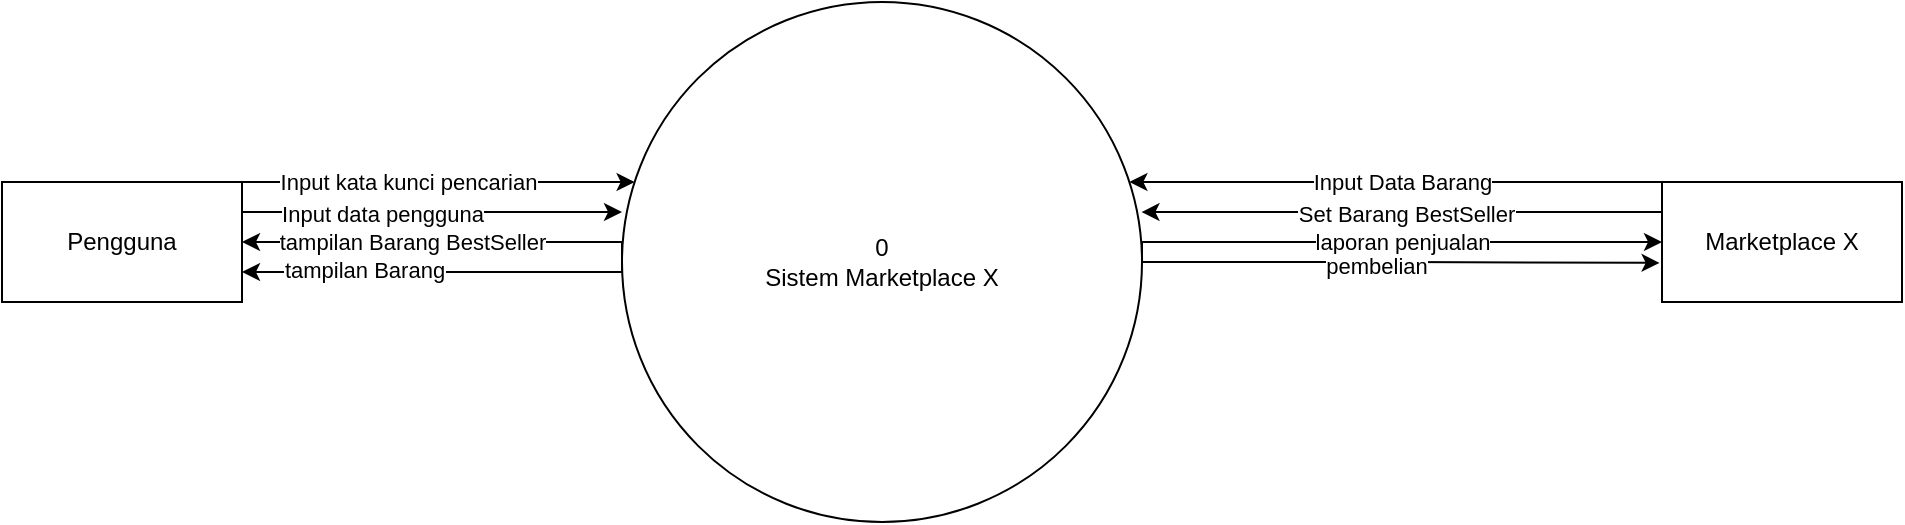 <mxfile version="21.3.5" type="github">
  <diagram name="Page-1" id="tpmByCaDcH8hHJSNYRYN">
    <mxGraphModel dx="1194" dy="764" grid="1" gridSize="10" guides="1" tooltips="1" connect="1" arrows="1" fold="1" page="1" pageScale="1" pageWidth="1920" pageHeight="1200" math="0" shadow="0">
      <root>
        <mxCell id="0" />
        <mxCell id="1" parent="0" />
        <mxCell id="-zgQXBSkHW-0xkpqR_4G-22" style="edgeStyle=orthogonalEdgeStyle;rounded=0;orthogonalLoop=1;jettySize=auto;html=1;exitX=0;exitY=0.5;exitDx=0;exitDy=0;entryX=1;entryY=0.5;entryDx=0;entryDy=0;" edge="1" parent="1" source="-zgQXBSkHW-0xkpqR_4G-2" target="-zgQXBSkHW-0xkpqR_4G-3">
          <mxGeometry relative="1" as="geometry">
            <Array as="points">
              <mxPoint x="810" y="440" />
            </Array>
          </mxGeometry>
        </mxCell>
        <mxCell id="-zgQXBSkHW-0xkpqR_4G-23" value="&lt;div&gt;tampilan Barang BestSeller&lt;br&gt;&lt;/div&gt;" style="edgeLabel;html=1;align=center;verticalAlign=middle;resizable=0;points=[];" vertex="1" connectable="0" parent="-zgQXBSkHW-0xkpqR_4G-22">
          <mxGeometry x="0.721" y="1" relative="1" as="geometry">
            <mxPoint x="57" y="-1" as="offset" />
          </mxGeometry>
        </mxCell>
        <mxCell id="-zgQXBSkHW-0xkpqR_4G-25" style="edgeStyle=orthogonalEdgeStyle;rounded=0;orthogonalLoop=1;jettySize=auto;html=1;exitX=0;exitY=0.5;exitDx=0;exitDy=0;entryX=1;entryY=0.75;entryDx=0;entryDy=0;" edge="1" parent="1" source="-zgQXBSkHW-0xkpqR_4G-2" target="-zgQXBSkHW-0xkpqR_4G-3">
          <mxGeometry relative="1" as="geometry">
            <Array as="points">
              <mxPoint x="810" y="455" />
            </Array>
          </mxGeometry>
        </mxCell>
        <mxCell id="-zgQXBSkHW-0xkpqR_4G-26" value="tampilan Barang" style="edgeLabel;html=1;align=center;verticalAlign=middle;resizable=0;points=[];" vertex="1" connectable="0" parent="-zgQXBSkHW-0xkpqR_4G-25">
          <mxGeometry x="0.021" y="-1" relative="1" as="geometry">
            <mxPoint x="-35" as="offset" />
          </mxGeometry>
        </mxCell>
        <mxCell id="-zgQXBSkHW-0xkpqR_4G-28" style="edgeStyle=orthogonalEdgeStyle;rounded=0;orthogonalLoop=1;jettySize=auto;html=1;exitX=1;exitY=0.5;exitDx=0;exitDy=0;" edge="1" parent="1" source="-zgQXBSkHW-0xkpqR_4G-2">
          <mxGeometry relative="1" as="geometry">
            <mxPoint x="1330" y="440" as="targetPoint" />
            <Array as="points">
              <mxPoint x="1070" y="440" />
              <mxPoint x="1330" y="440" />
            </Array>
          </mxGeometry>
        </mxCell>
        <mxCell id="-zgQXBSkHW-0xkpqR_4G-32" value="laporan penjualan" style="edgeLabel;html=1;align=center;verticalAlign=middle;resizable=0;points=[];" vertex="1" connectable="0" parent="-zgQXBSkHW-0xkpqR_4G-28">
          <mxGeometry x="0.224" y="1" relative="1" as="geometry">
            <mxPoint x="-25" y="1" as="offset" />
          </mxGeometry>
        </mxCell>
        <mxCell id="-zgQXBSkHW-0xkpqR_4G-34" style="edgeStyle=orthogonalEdgeStyle;rounded=0;orthogonalLoop=1;jettySize=auto;html=1;exitX=1;exitY=0.5;exitDx=0;exitDy=0;entryX=-0.01;entryY=0.674;entryDx=0;entryDy=0;entryPerimeter=0;" edge="1" parent="1" source="-zgQXBSkHW-0xkpqR_4G-2" target="-zgQXBSkHW-0xkpqR_4G-4">
          <mxGeometry relative="1" as="geometry">
            <Array as="points">
              <mxPoint x="1200" y="450" />
            </Array>
          </mxGeometry>
        </mxCell>
        <mxCell id="-zgQXBSkHW-0xkpqR_4G-35" value="pembelian" style="edgeLabel;html=1;align=center;verticalAlign=middle;resizable=0;points=[];" vertex="1" connectable="0" parent="-zgQXBSkHW-0xkpqR_4G-34">
          <mxGeometry x="-0.096" y="-2" relative="1" as="geometry">
            <mxPoint as="offset" />
          </mxGeometry>
        </mxCell>
        <mxCell id="-zgQXBSkHW-0xkpqR_4G-2" value="0&lt;br&gt;Sistem Marketplace X" style="ellipse;whiteSpace=wrap;html=1;aspect=fixed;" vertex="1" parent="1">
          <mxGeometry x="810" y="320" width="260" height="260" as="geometry" />
        </mxCell>
        <mxCell id="-zgQXBSkHW-0xkpqR_4G-7" style="edgeStyle=orthogonalEdgeStyle;rounded=0;orthogonalLoop=1;jettySize=auto;html=1;exitX=1;exitY=0;exitDx=0;exitDy=0;" edge="1" parent="1" source="-zgQXBSkHW-0xkpqR_4G-3" target="-zgQXBSkHW-0xkpqR_4G-2">
          <mxGeometry relative="1" as="geometry">
            <Array as="points">
              <mxPoint x="720" y="410" />
              <mxPoint x="720" y="410" />
            </Array>
          </mxGeometry>
        </mxCell>
        <mxCell id="-zgQXBSkHW-0xkpqR_4G-13" value="Input kata kunci pencarian" style="edgeLabel;html=1;align=center;verticalAlign=middle;resizable=0;points=[];" vertex="1" connectable="0" parent="-zgQXBSkHW-0xkpqR_4G-7">
          <mxGeometry x="-0.153" y="-2" relative="1" as="geometry">
            <mxPoint y="-2" as="offset" />
          </mxGeometry>
        </mxCell>
        <mxCell id="-zgQXBSkHW-0xkpqR_4G-15" style="edgeStyle=orthogonalEdgeStyle;rounded=0;orthogonalLoop=1;jettySize=auto;html=1;exitX=1;exitY=0.25;exitDx=0;exitDy=0;entryX=0;entryY=0.404;entryDx=0;entryDy=0;entryPerimeter=0;" edge="1" parent="1" source="-zgQXBSkHW-0xkpqR_4G-3" target="-zgQXBSkHW-0xkpqR_4G-2">
          <mxGeometry relative="1" as="geometry" />
        </mxCell>
        <mxCell id="-zgQXBSkHW-0xkpqR_4G-16" value="Input data pengguna" style="edgeLabel;html=1;align=center;verticalAlign=middle;resizable=0;points=[];" vertex="1" connectable="0" parent="-zgQXBSkHW-0xkpqR_4G-15">
          <mxGeometry x="0.011" y="-1" relative="1" as="geometry">
            <mxPoint x="-26" as="offset" />
          </mxGeometry>
        </mxCell>
        <mxCell id="-zgQXBSkHW-0xkpqR_4G-3" value="Pengguna" style="rounded=0;whiteSpace=wrap;html=1;" vertex="1" parent="1">
          <mxGeometry x="500" y="410" width="120" height="60" as="geometry" />
        </mxCell>
        <mxCell id="-zgQXBSkHW-0xkpqR_4G-11" style="edgeStyle=orthogonalEdgeStyle;rounded=0;orthogonalLoop=1;jettySize=auto;html=1;exitX=0;exitY=0;exitDx=0;exitDy=0;" edge="1" parent="1" source="-zgQXBSkHW-0xkpqR_4G-4" target="-zgQXBSkHW-0xkpqR_4G-2">
          <mxGeometry relative="1" as="geometry">
            <Array as="points">
              <mxPoint x="1270" y="410" />
              <mxPoint x="1270" y="410" />
            </Array>
          </mxGeometry>
        </mxCell>
        <mxCell id="-zgQXBSkHW-0xkpqR_4G-12" value="Input Data Barang" style="edgeLabel;html=1;align=center;verticalAlign=middle;resizable=0;points=[];" vertex="1" connectable="0" parent="-zgQXBSkHW-0xkpqR_4G-11">
          <mxGeometry x="0.199" y="2" relative="1" as="geometry">
            <mxPoint x="29" y="-2" as="offset" />
          </mxGeometry>
        </mxCell>
        <mxCell id="-zgQXBSkHW-0xkpqR_4G-30" style="edgeStyle=orthogonalEdgeStyle;rounded=0;orthogonalLoop=1;jettySize=auto;html=1;exitX=0;exitY=0.25;exitDx=0;exitDy=0;entryX=0.999;entryY=0.404;entryDx=0;entryDy=0;entryPerimeter=0;" edge="1" parent="1" source="-zgQXBSkHW-0xkpqR_4G-4" target="-zgQXBSkHW-0xkpqR_4G-2">
          <mxGeometry relative="1" as="geometry" />
        </mxCell>
        <mxCell id="-zgQXBSkHW-0xkpqR_4G-31" value="Set Barang BestSeller" style="edgeLabel;html=1;align=center;verticalAlign=middle;resizable=0;points=[];" vertex="1" connectable="0" parent="-zgQXBSkHW-0xkpqR_4G-30">
          <mxGeometry x="-0.013" y="1" relative="1" as="geometry">
            <mxPoint as="offset" />
          </mxGeometry>
        </mxCell>
        <mxCell id="-zgQXBSkHW-0xkpqR_4G-4" value="Marketplace X" style="rounded=0;whiteSpace=wrap;html=1;" vertex="1" parent="1">
          <mxGeometry x="1330" y="410" width="120" height="60" as="geometry" />
        </mxCell>
      </root>
    </mxGraphModel>
  </diagram>
</mxfile>
